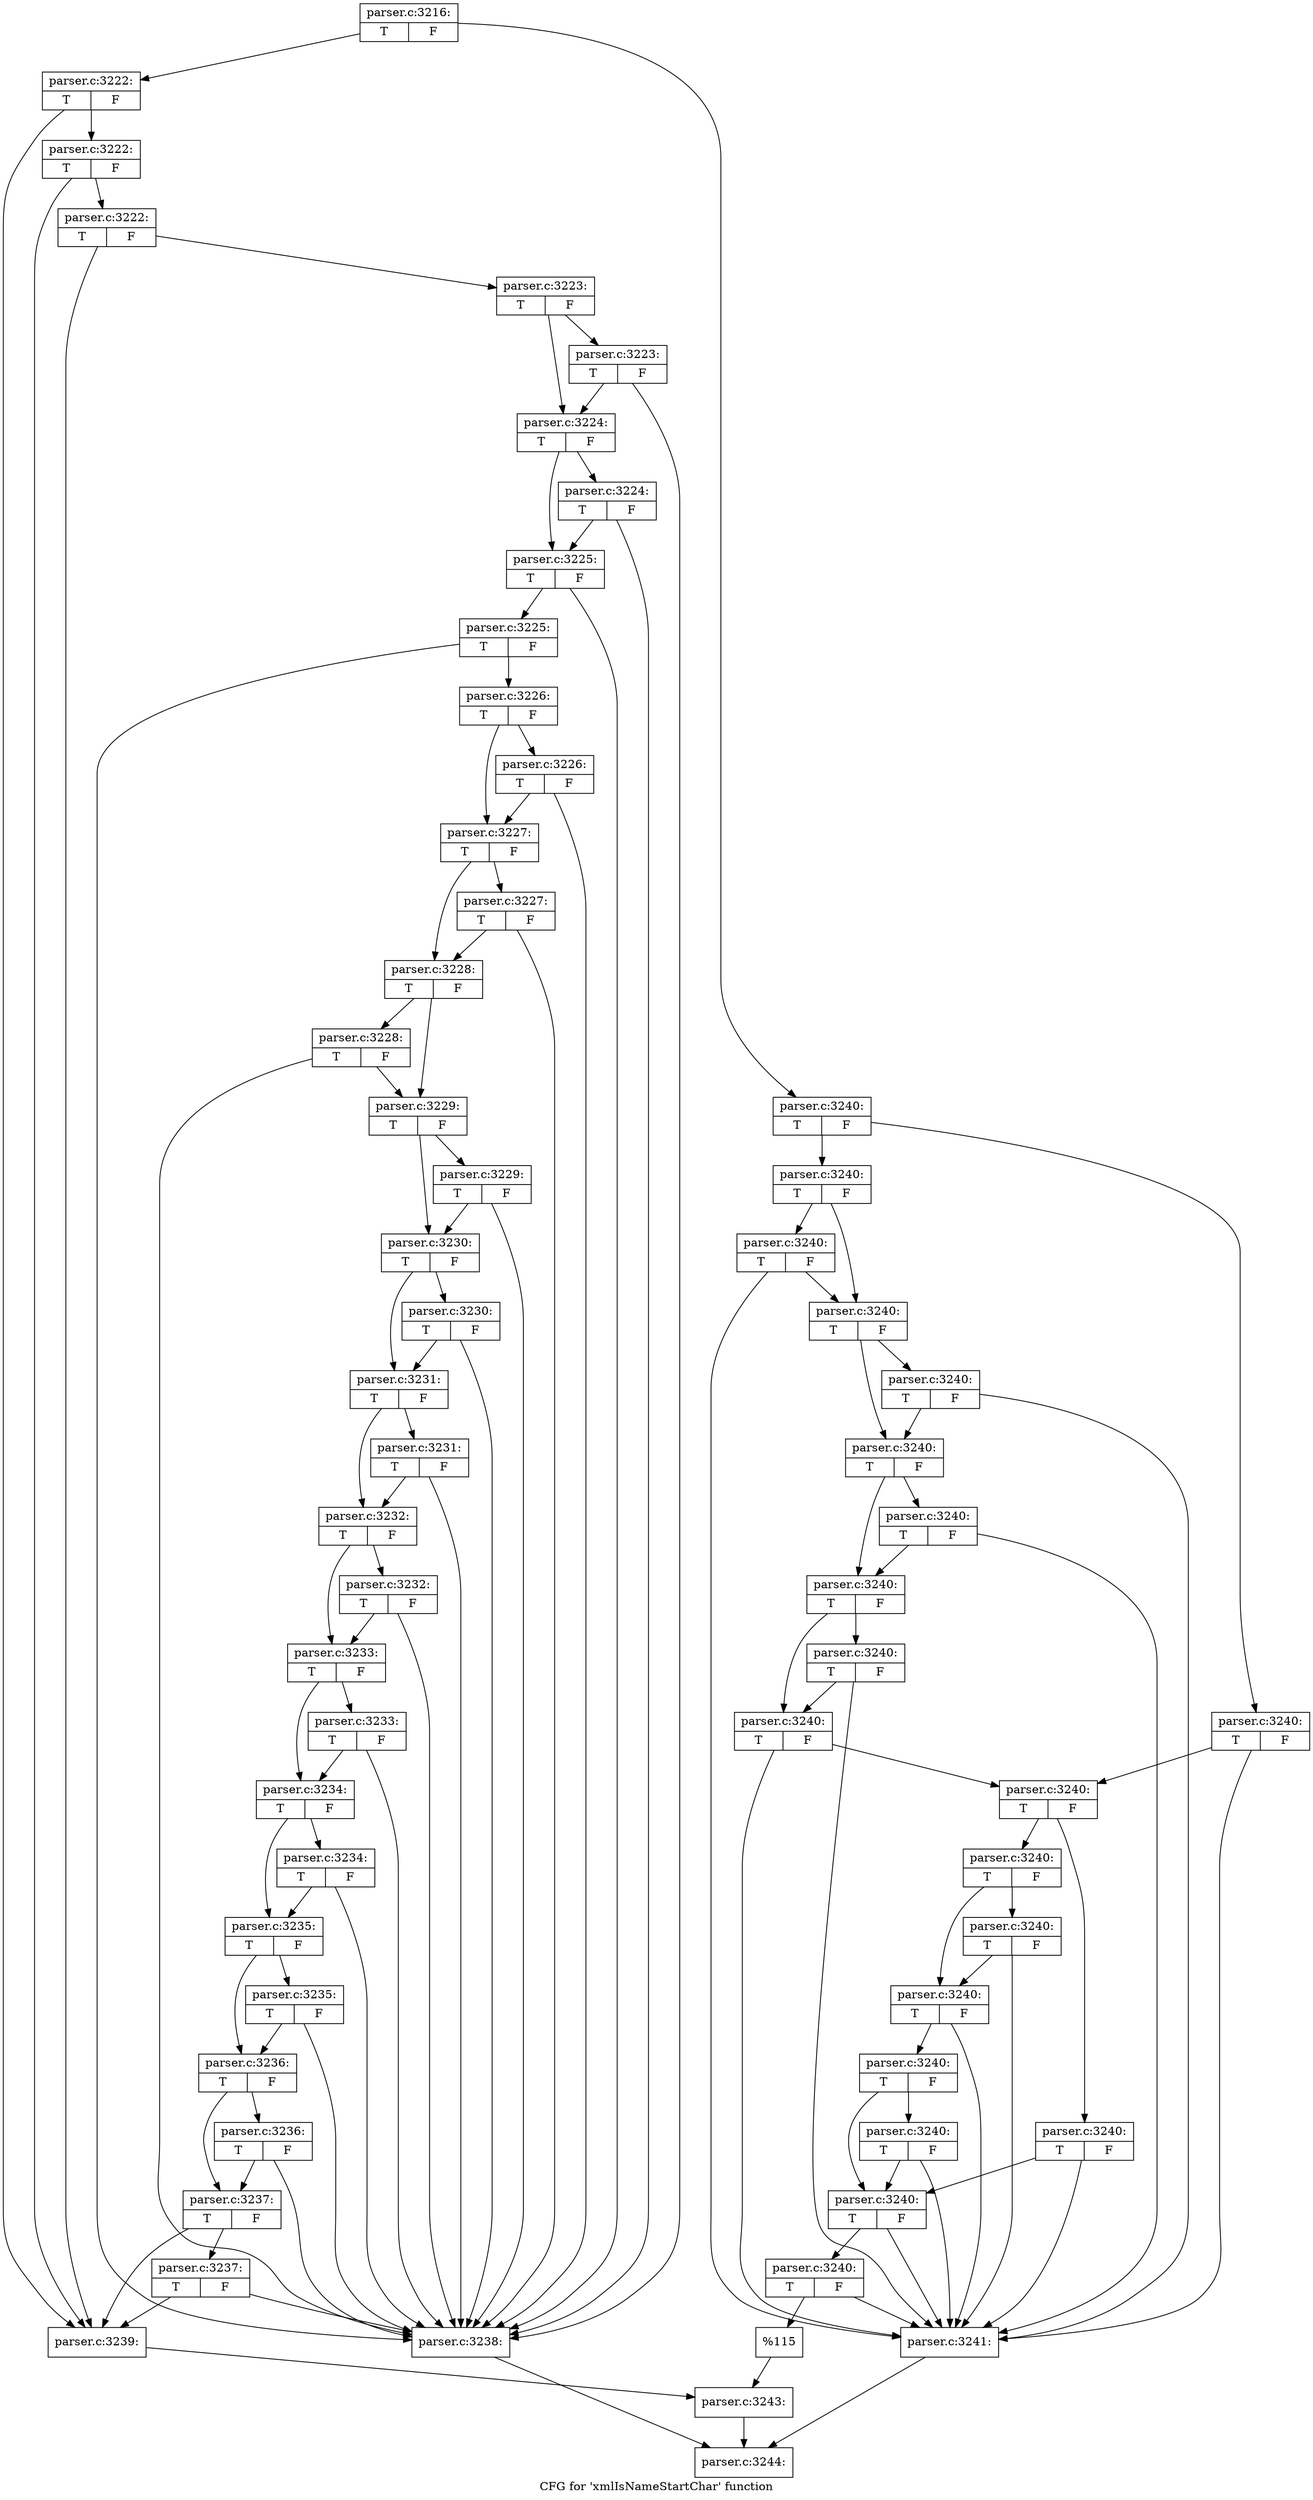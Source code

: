digraph "CFG for 'xmlIsNameStartChar' function" {
	label="CFG for 'xmlIsNameStartChar' function";

	Node0x608d830 [shape=record,label="{parser.c:3216:|{<s0>T|<s1>F}}"];
	Node0x608d830 -> Node0x608dbb0;
	Node0x608d830 -> Node0x608dc50;
	Node0x608dbb0 [shape=record,label="{parser.c:3222:|{<s0>T|<s1>F}}"];
	Node0x608dbb0 -> Node0x5c59a00;
	Node0x608dbb0 -> Node0x5c598b0;
	Node0x5c59a00 [shape=record,label="{parser.c:3222:|{<s0>T|<s1>F}}"];
	Node0x5c59a00 -> Node0x5c59980;
	Node0x5c59a00 -> Node0x5c598b0;
	Node0x5c59980 [shape=record,label="{parser.c:3222:|{<s0>T|<s1>F}}"];
	Node0x5c59980 -> Node0x5c59900;
	Node0x5c59980 -> Node0x5c598b0;
	Node0x5c59900 [shape=record,label="{parser.c:3223:|{<s0>T|<s1>F}}"];
	Node0x5c59900 -> Node0x5c5a800;
	Node0x5c59900 -> Node0x5c5a780;
	Node0x5c5a800 [shape=record,label="{parser.c:3223:|{<s0>T|<s1>F}}"];
	Node0x5c5a800 -> Node0x5c59860;
	Node0x5c5a800 -> Node0x5c5a780;
	Node0x5c5a780 [shape=record,label="{parser.c:3224:|{<s0>T|<s1>F}}"];
	Node0x5c5a780 -> Node0x5c5ac80;
	Node0x5c5a780 -> Node0x5c5a700;
	Node0x5c5ac80 [shape=record,label="{parser.c:3224:|{<s0>T|<s1>F}}"];
	Node0x5c5ac80 -> Node0x5c59860;
	Node0x5c5ac80 -> Node0x5c5a700;
	Node0x5c5a700 [shape=record,label="{parser.c:3225:|{<s0>T|<s1>F}}"];
	Node0x5c5a700 -> Node0x5c59860;
	Node0x5c5a700 -> Node0x5c5a680;
	Node0x5c5a680 [shape=record,label="{parser.c:3225:|{<s0>T|<s1>F}}"];
	Node0x5c5a680 -> Node0x5c59860;
	Node0x5c5a680 -> Node0x5c5a600;
	Node0x5c5a600 [shape=record,label="{parser.c:3226:|{<s0>T|<s1>F}}"];
	Node0x5c5a600 -> Node0x5c5b500;
	Node0x5c5a600 -> Node0x5c5a580;
	Node0x5c5b500 [shape=record,label="{parser.c:3226:|{<s0>T|<s1>F}}"];
	Node0x5c5b500 -> Node0x5c59860;
	Node0x5c5b500 -> Node0x5c5a580;
	Node0x5c5a580 [shape=record,label="{parser.c:3227:|{<s0>T|<s1>F}}"];
	Node0x5c5a580 -> Node0x5c5b980;
	Node0x5c5a580 -> Node0x5c5a500;
	Node0x5c5b980 [shape=record,label="{parser.c:3227:|{<s0>T|<s1>F}}"];
	Node0x5c5b980 -> Node0x5c59860;
	Node0x5c5b980 -> Node0x5c5a500;
	Node0x5c5a500 [shape=record,label="{parser.c:3228:|{<s0>T|<s1>F}}"];
	Node0x5c5a500 -> Node0x5c5be00;
	Node0x5c5a500 -> Node0x5c5a480;
	Node0x5c5be00 [shape=record,label="{parser.c:3228:|{<s0>T|<s1>F}}"];
	Node0x5c5be00 -> Node0x5c59860;
	Node0x5c5be00 -> Node0x5c5a480;
	Node0x5c5a480 [shape=record,label="{parser.c:3229:|{<s0>T|<s1>F}}"];
	Node0x5c5a480 -> Node0x5c5c280;
	Node0x5c5a480 -> Node0x5c5a400;
	Node0x5c5c280 [shape=record,label="{parser.c:3229:|{<s0>T|<s1>F}}"];
	Node0x5c5c280 -> Node0x5c59860;
	Node0x5c5c280 -> Node0x5c5a400;
	Node0x5c5a400 [shape=record,label="{parser.c:3230:|{<s0>T|<s1>F}}"];
	Node0x5c5a400 -> Node0x5c5c700;
	Node0x5c5a400 -> Node0x5c5a380;
	Node0x5c5c700 [shape=record,label="{parser.c:3230:|{<s0>T|<s1>F}}"];
	Node0x5c5c700 -> Node0x5c59860;
	Node0x5c5c700 -> Node0x5c5a380;
	Node0x5c5a380 [shape=record,label="{parser.c:3231:|{<s0>T|<s1>F}}"];
	Node0x5c5a380 -> Node0x5c5cb80;
	Node0x5c5a380 -> Node0x5c5a300;
	Node0x5c5cb80 [shape=record,label="{parser.c:3231:|{<s0>T|<s1>F}}"];
	Node0x5c5cb80 -> Node0x5c59860;
	Node0x5c5cb80 -> Node0x5c5a300;
	Node0x5c5a300 [shape=record,label="{parser.c:3232:|{<s0>T|<s1>F}}"];
	Node0x5c5a300 -> Node0x5c5d000;
	Node0x5c5a300 -> Node0x5c5a280;
	Node0x5c5d000 [shape=record,label="{parser.c:3232:|{<s0>T|<s1>F}}"];
	Node0x5c5d000 -> Node0x5c59860;
	Node0x5c5d000 -> Node0x5c5a280;
	Node0x5c5a280 [shape=record,label="{parser.c:3233:|{<s0>T|<s1>F}}"];
	Node0x5c5a280 -> Node0x5c5d480;
	Node0x5c5a280 -> Node0x5c5a200;
	Node0x5c5d480 [shape=record,label="{parser.c:3233:|{<s0>T|<s1>F}}"];
	Node0x5c5d480 -> Node0x5c59860;
	Node0x5c5d480 -> Node0x5c5a200;
	Node0x5c5a200 [shape=record,label="{parser.c:3234:|{<s0>T|<s1>F}}"];
	Node0x5c5a200 -> Node0x5c5d900;
	Node0x5c5a200 -> Node0x5c5a180;
	Node0x5c5d900 [shape=record,label="{parser.c:3234:|{<s0>T|<s1>F}}"];
	Node0x5c5d900 -> Node0x5c59860;
	Node0x5c5d900 -> Node0x5c5a180;
	Node0x5c5a180 [shape=record,label="{parser.c:3235:|{<s0>T|<s1>F}}"];
	Node0x5c5a180 -> Node0x5c5dd80;
	Node0x5c5a180 -> Node0x5c5a100;
	Node0x5c5dd80 [shape=record,label="{parser.c:3235:|{<s0>T|<s1>F}}"];
	Node0x5c5dd80 -> Node0x5c59860;
	Node0x5c5dd80 -> Node0x5c5a100;
	Node0x5c5a100 [shape=record,label="{parser.c:3236:|{<s0>T|<s1>F}}"];
	Node0x5c5a100 -> Node0x5c5e200;
	Node0x5c5a100 -> Node0x5c5a080;
	Node0x5c5e200 [shape=record,label="{parser.c:3236:|{<s0>T|<s1>F}}"];
	Node0x5c5e200 -> Node0x5c59860;
	Node0x5c5e200 -> Node0x5c5a080;
	Node0x5c5a080 [shape=record,label="{parser.c:3237:|{<s0>T|<s1>F}}"];
	Node0x5c5a080 -> Node0x5c5e680;
	Node0x5c5a080 -> Node0x5c598b0;
	Node0x5c5e680 [shape=record,label="{parser.c:3237:|{<s0>T|<s1>F}}"];
	Node0x5c5e680 -> Node0x5c59860;
	Node0x5c5e680 -> Node0x5c598b0;
	Node0x5c59860 [shape=record,label="{parser.c:3238:}"];
	Node0x5c59860 -> Node0x5c58bb0;
	Node0x5c598b0 [shape=record,label="{parser.c:3239:}"];
	Node0x5c598b0 -> Node0x608dc00;
	Node0x608dc50 [shape=record,label="{parser.c:3240:|{<s0>T|<s1>F}}"];
	Node0x608dc50 -> Node0x5c5f060;
	Node0x608dc50 -> Node0x5c5f0b0;
	Node0x5c5f060 [shape=record,label="{parser.c:3240:|{<s0>T|<s1>F}}"];
	Node0x5c5f060 -> Node0x5c5f410;
	Node0x5c5f060 -> Node0x5c5f3c0;
	Node0x5c5f410 [shape=record,label="{parser.c:3240:|{<s0>T|<s1>F}}"];
	Node0x5c5f410 -> Node0x5c5ee40;
	Node0x5c5f410 -> Node0x5c5f3c0;
	Node0x5c5f3c0 [shape=record,label="{parser.c:3240:|{<s0>T|<s1>F}}"];
	Node0x5c5f3c0 -> Node0x5c5f740;
	Node0x5c5f3c0 -> Node0x5c5f370;
	Node0x5c5f740 [shape=record,label="{parser.c:3240:|{<s0>T|<s1>F}}"];
	Node0x5c5f740 -> Node0x5c5ee40;
	Node0x5c5f740 -> Node0x5c5f370;
	Node0x5c5f370 [shape=record,label="{parser.c:3240:|{<s0>T|<s1>F}}"];
	Node0x5c5f370 -> Node0x5c5fa70;
	Node0x5c5f370 -> Node0x5c5f320;
	Node0x5c5fa70 [shape=record,label="{parser.c:3240:|{<s0>T|<s1>F}}"];
	Node0x5c5fa70 -> Node0x5c5ee40;
	Node0x5c5fa70 -> Node0x5c5f320;
	Node0x5c5f320 [shape=record,label="{parser.c:3240:|{<s0>T|<s1>F}}"];
	Node0x5c5f320 -> Node0x5c5fda0;
	Node0x5c5f320 -> Node0x5c5f2d0;
	Node0x5c5fda0 [shape=record,label="{parser.c:3240:|{<s0>T|<s1>F}}"];
	Node0x5c5fda0 -> Node0x5c5ee40;
	Node0x5c5fda0 -> Node0x5c5f2d0;
	Node0x5c5f2d0 [shape=record,label="{parser.c:3240:|{<s0>T|<s1>F}}"];
	Node0x5c5f2d0 -> Node0x5c5ee40;
	Node0x5c5f2d0 -> Node0x5c5efe0;
	Node0x5c5f0b0 [shape=record,label="{parser.c:3240:|{<s0>T|<s1>F}}"];
	Node0x5c5f0b0 -> Node0x5c5ee40;
	Node0x5c5f0b0 -> Node0x5c5efe0;
	Node0x5c5efe0 [shape=record,label="{parser.c:3240:|{<s0>T|<s1>F}}"];
	Node0x5c5efe0 -> Node0x5c603f0;
	Node0x5c5efe0 -> Node0x5c60440;
	Node0x5c603f0 [shape=record,label="{parser.c:3240:|{<s0>T|<s1>F}}"];
	Node0x5c603f0 -> Node0x5c5ee40;
	Node0x5c603f0 -> Node0x5c5ef60;
	Node0x5c60440 [shape=record,label="{parser.c:3240:|{<s0>T|<s1>F}}"];
	Node0x5c60440 -> Node0x5c60790;
	Node0x5c60440 -> Node0x5c60740;
	Node0x5c60790 [shape=record,label="{parser.c:3240:|{<s0>T|<s1>F}}"];
	Node0x5c60790 -> Node0x5c5ee40;
	Node0x5c60790 -> Node0x5c60740;
	Node0x5c60740 [shape=record,label="{parser.c:3240:|{<s0>T|<s1>F}}"];
	Node0x5c60740 -> Node0x5c5ee40;
	Node0x5c60740 -> Node0x5c606f0;
	Node0x5c606f0 [shape=record,label="{parser.c:3240:|{<s0>T|<s1>F}}"];
	Node0x5c606f0 -> Node0x5c60c30;
	Node0x5c606f0 -> Node0x5c5ef60;
	Node0x5c60c30 [shape=record,label="{parser.c:3240:|{<s0>T|<s1>F}}"];
	Node0x5c60c30 -> Node0x5c5ee40;
	Node0x5c60c30 -> Node0x5c5ef60;
	Node0x5c5ef60 [shape=record,label="{parser.c:3240:|{<s0>T|<s1>F}}"];
	Node0x5c5ef60 -> Node0x5c5ee40;
	Node0x5c5ef60 -> Node0x5c5eee0;
	Node0x5c5eee0 [shape=record,label="{parser.c:3240:|{<s0>T|<s1>F}}"];
	Node0x5c5eee0 -> Node0x5c5ee40;
	Node0x5c5eee0 -> Node0x5c5ee90;
	Node0x5c5ee40 [shape=record,label="{parser.c:3241:}"];
	Node0x5c5ee40 -> Node0x5c58bb0;
	Node0x5c5ee90 [shape=record,label="{%115}"];
	Node0x5c5ee90 -> Node0x608dc00;
	Node0x608dc00 [shape=record,label="{parser.c:3243:}"];
	Node0x608dc00 -> Node0x5c58bb0;
	Node0x5c58bb0 [shape=record,label="{parser.c:3244:}"];
}
